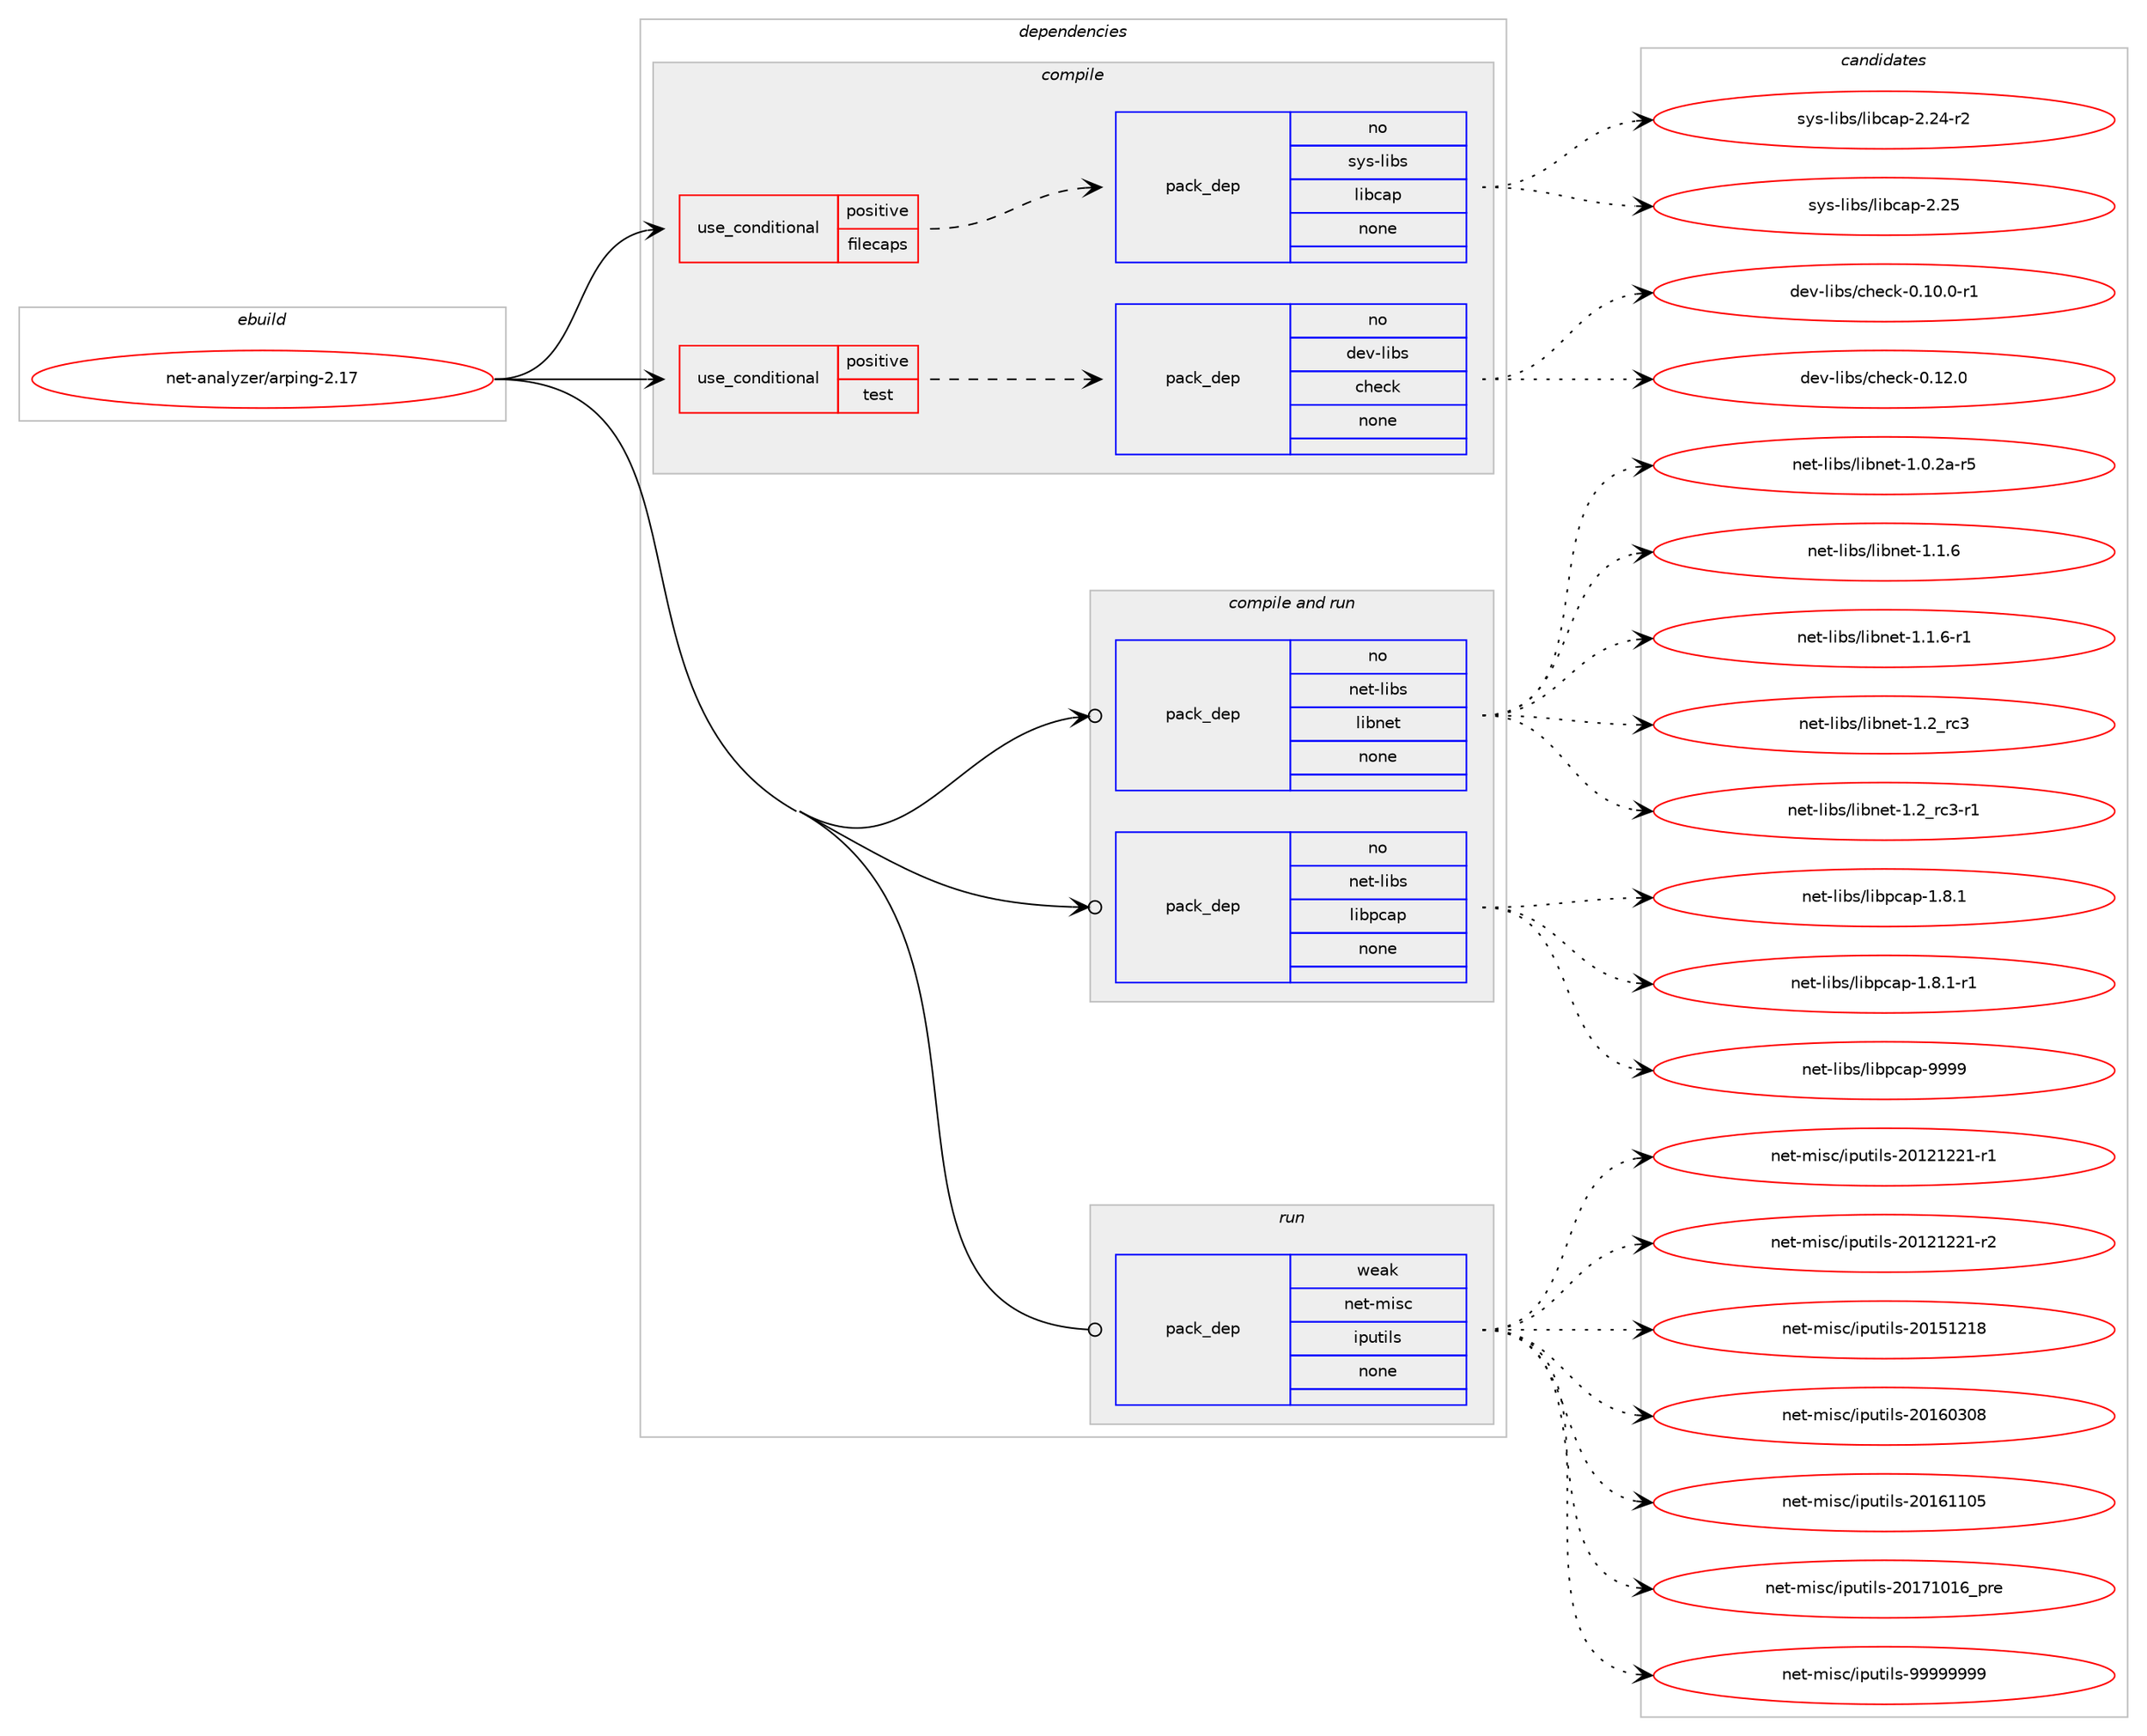 digraph prolog {

# *************
# Graph options
# *************

newrank=true;
concentrate=true;
compound=true;
graph [rankdir=LR,fontname=Helvetica,fontsize=10,ranksep=1.5];#, ranksep=2.5, nodesep=0.2];
edge  [arrowhead=vee];
node  [fontname=Helvetica,fontsize=10];

# **********
# The ebuild
# **********

subgraph cluster_leftcol {
color=gray;
rank=same;
label=<<i>ebuild</i>>;
id [label="net-analyzer/arping-2.17", color=red, width=4, href="../net-analyzer/arping-2.17.svg"];
}

# ****************
# The dependencies
# ****************

subgraph cluster_midcol {
color=gray;
label=<<i>dependencies</i>>;
subgraph cluster_compile {
fillcolor="#eeeeee";
style=filled;
label=<<i>compile</i>>;
subgraph cond98411 {
dependency398667 [label=<<TABLE BORDER="0" CELLBORDER="1" CELLSPACING="0" CELLPADDING="4"><TR><TD ROWSPAN="3" CELLPADDING="10">use_conditional</TD></TR><TR><TD>positive</TD></TR><TR><TD>filecaps</TD></TR></TABLE>>, shape=none, color=red];
subgraph pack293802 {
dependency398668 [label=<<TABLE BORDER="0" CELLBORDER="1" CELLSPACING="0" CELLPADDING="4" WIDTH="220"><TR><TD ROWSPAN="6" CELLPADDING="30">pack_dep</TD></TR><TR><TD WIDTH="110">no</TD></TR><TR><TD>sys-libs</TD></TR><TR><TD>libcap</TD></TR><TR><TD>none</TD></TR><TR><TD></TD></TR></TABLE>>, shape=none, color=blue];
}
dependency398667:e -> dependency398668:w [weight=20,style="dashed",arrowhead="vee"];
}
id:e -> dependency398667:w [weight=20,style="solid",arrowhead="vee"];
subgraph cond98412 {
dependency398669 [label=<<TABLE BORDER="0" CELLBORDER="1" CELLSPACING="0" CELLPADDING="4"><TR><TD ROWSPAN="3" CELLPADDING="10">use_conditional</TD></TR><TR><TD>positive</TD></TR><TR><TD>test</TD></TR></TABLE>>, shape=none, color=red];
subgraph pack293803 {
dependency398670 [label=<<TABLE BORDER="0" CELLBORDER="1" CELLSPACING="0" CELLPADDING="4" WIDTH="220"><TR><TD ROWSPAN="6" CELLPADDING="30">pack_dep</TD></TR><TR><TD WIDTH="110">no</TD></TR><TR><TD>dev-libs</TD></TR><TR><TD>check</TD></TR><TR><TD>none</TD></TR><TR><TD></TD></TR></TABLE>>, shape=none, color=blue];
}
dependency398669:e -> dependency398670:w [weight=20,style="dashed",arrowhead="vee"];
}
id:e -> dependency398669:w [weight=20,style="solid",arrowhead="vee"];
}
subgraph cluster_compileandrun {
fillcolor="#eeeeee";
style=filled;
label=<<i>compile and run</i>>;
subgraph pack293804 {
dependency398671 [label=<<TABLE BORDER="0" CELLBORDER="1" CELLSPACING="0" CELLPADDING="4" WIDTH="220"><TR><TD ROWSPAN="6" CELLPADDING="30">pack_dep</TD></TR><TR><TD WIDTH="110">no</TD></TR><TR><TD>net-libs</TD></TR><TR><TD>libnet</TD></TR><TR><TD>none</TD></TR><TR><TD></TD></TR></TABLE>>, shape=none, color=blue];
}
id:e -> dependency398671:w [weight=20,style="solid",arrowhead="odotvee"];
subgraph pack293805 {
dependency398672 [label=<<TABLE BORDER="0" CELLBORDER="1" CELLSPACING="0" CELLPADDING="4" WIDTH="220"><TR><TD ROWSPAN="6" CELLPADDING="30">pack_dep</TD></TR><TR><TD WIDTH="110">no</TD></TR><TR><TD>net-libs</TD></TR><TR><TD>libpcap</TD></TR><TR><TD>none</TD></TR><TR><TD></TD></TR></TABLE>>, shape=none, color=blue];
}
id:e -> dependency398672:w [weight=20,style="solid",arrowhead="odotvee"];
}
subgraph cluster_run {
fillcolor="#eeeeee";
style=filled;
label=<<i>run</i>>;
subgraph pack293806 {
dependency398673 [label=<<TABLE BORDER="0" CELLBORDER="1" CELLSPACING="0" CELLPADDING="4" WIDTH="220"><TR><TD ROWSPAN="6" CELLPADDING="30">pack_dep</TD></TR><TR><TD WIDTH="110">weak</TD></TR><TR><TD>net-misc</TD></TR><TR><TD>iputils</TD></TR><TR><TD>none</TD></TR><TR><TD></TD></TR></TABLE>>, shape=none, color=blue];
}
id:e -> dependency398673:w [weight=20,style="solid",arrowhead="odot"];
}
}

# **************
# The candidates
# **************

subgraph cluster_choices {
rank=same;
color=gray;
label=<<i>candidates</i>>;

subgraph choice293802 {
color=black;
nodesep=1;
choice11512111545108105981154710810598999711245504650524511450 [label="sys-libs/libcap-2.24-r2", color=red, width=4,href="../sys-libs/libcap-2.24-r2.svg"];
choice1151211154510810598115471081059899971124550465053 [label="sys-libs/libcap-2.25", color=red, width=4,href="../sys-libs/libcap-2.25.svg"];
dependency398668:e -> choice11512111545108105981154710810598999711245504650524511450:w [style=dotted,weight="100"];
dependency398668:e -> choice1151211154510810598115471081059899971124550465053:w [style=dotted,weight="100"];
}
subgraph choice293803 {
color=black;
nodesep=1;
choice1001011184510810598115479910410199107454846494846484511449 [label="dev-libs/check-0.10.0-r1", color=red, width=4,href="../dev-libs/check-0.10.0-r1.svg"];
choice100101118451081059811547991041019910745484649504648 [label="dev-libs/check-0.12.0", color=red, width=4,href="../dev-libs/check-0.12.0.svg"];
dependency398670:e -> choice1001011184510810598115479910410199107454846494846484511449:w [style=dotted,weight="100"];
dependency398670:e -> choice100101118451081059811547991041019910745484649504648:w [style=dotted,weight="100"];
}
subgraph choice293804 {
color=black;
nodesep=1;
choice11010111645108105981154710810598110101116454946484650974511453 [label="net-libs/libnet-1.0.2a-r5", color=red, width=4,href="../net-libs/libnet-1.0.2a-r5.svg"];
choice11010111645108105981154710810598110101116454946494654 [label="net-libs/libnet-1.1.6", color=red, width=4,href="../net-libs/libnet-1.1.6.svg"];
choice110101116451081059811547108105981101011164549464946544511449 [label="net-libs/libnet-1.1.6-r1", color=red, width=4,href="../net-libs/libnet-1.1.6-r1.svg"];
choice1101011164510810598115471081059811010111645494650951149951 [label="net-libs/libnet-1.2_rc3", color=red, width=4,href="../net-libs/libnet-1.2_rc3.svg"];
choice11010111645108105981154710810598110101116454946509511499514511449 [label="net-libs/libnet-1.2_rc3-r1", color=red, width=4,href="../net-libs/libnet-1.2_rc3-r1.svg"];
dependency398671:e -> choice11010111645108105981154710810598110101116454946484650974511453:w [style=dotted,weight="100"];
dependency398671:e -> choice11010111645108105981154710810598110101116454946494654:w [style=dotted,weight="100"];
dependency398671:e -> choice110101116451081059811547108105981101011164549464946544511449:w [style=dotted,weight="100"];
dependency398671:e -> choice1101011164510810598115471081059811010111645494650951149951:w [style=dotted,weight="100"];
dependency398671:e -> choice11010111645108105981154710810598110101116454946509511499514511449:w [style=dotted,weight="100"];
}
subgraph choice293805 {
color=black;
nodesep=1;
choice110101116451081059811547108105981129997112454946564649 [label="net-libs/libpcap-1.8.1", color=red, width=4,href="../net-libs/libpcap-1.8.1.svg"];
choice1101011164510810598115471081059811299971124549465646494511449 [label="net-libs/libpcap-1.8.1-r1", color=red, width=4,href="../net-libs/libpcap-1.8.1-r1.svg"];
choice1101011164510810598115471081059811299971124557575757 [label="net-libs/libpcap-9999", color=red, width=4,href="../net-libs/libpcap-9999.svg"];
dependency398672:e -> choice110101116451081059811547108105981129997112454946564649:w [style=dotted,weight="100"];
dependency398672:e -> choice1101011164510810598115471081059811299971124549465646494511449:w [style=dotted,weight="100"];
dependency398672:e -> choice1101011164510810598115471081059811299971124557575757:w [style=dotted,weight="100"];
}
subgraph choice293806 {
color=black;
nodesep=1;
choice1101011164510910511599471051121171161051081154550484950495050494511449 [label="net-misc/iputils-20121221-r1", color=red, width=4,href="../net-misc/iputils-20121221-r1.svg"];
choice1101011164510910511599471051121171161051081154550484950495050494511450 [label="net-misc/iputils-20121221-r2", color=red, width=4,href="../net-misc/iputils-20121221-r2.svg"];
choice110101116451091051159947105112117116105108115455048495349504956 [label="net-misc/iputils-20151218", color=red, width=4,href="../net-misc/iputils-20151218.svg"];
choice110101116451091051159947105112117116105108115455048495448514856 [label="net-misc/iputils-20160308", color=red, width=4,href="../net-misc/iputils-20160308.svg"];
choice110101116451091051159947105112117116105108115455048495449494853 [label="net-misc/iputils-20161105", color=red, width=4,href="../net-misc/iputils-20161105.svg"];
choice11010111645109105115994710511211711610510811545504849554948495495112114101 [label="net-misc/iputils-20171016_pre", color=red, width=4,href="../net-misc/iputils-20171016_pre.svg"];
choice110101116451091051159947105112117116105108115455757575757575757 [label="net-misc/iputils-99999999", color=red, width=4,href="../net-misc/iputils-99999999.svg"];
dependency398673:e -> choice1101011164510910511599471051121171161051081154550484950495050494511449:w [style=dotted,weight="100"];
dependency398673:e -> choice1101011164510910511599471051121171161051081154550484950495050494511450:w [style=dotted,weight="100"];
dependency398673:e -> choice110101116451091051159947105112117116105108115455048495349504956:w [style=dotted,weight="100"];
dependency398673:e -> choice110101116451091051159947105112117116105108115455048495448514856:w [style=dotted,weight="100"];
dependency398673:e -> choice110101116451091051159947105112117116105108115455048495449494853:w [style=dotted,weight="100"];
dependency398673:e -> choice11010111645109105115994710511211711610510811545504849554948495495112114101:w [style=dotted,weight="100"];
dependency398673:e -> choice110101116451091051159947105112117116105108115455757575757575757:w [style=dotted,weight="100"];
}
}

}
